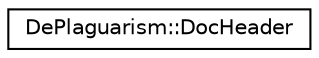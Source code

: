 digraph "Graphical Class Hierarchy"
{
  edge [fontname="Helvetica",fontsize="10",labelfontname="Helvetica",labelfontsize="10"];
  node [fontname="Helvetica",fontsize="10",shape=record];
  rankdir="LR";
  Node1 [label="DePlaguarism::DocHeader",height=0.2,width=0.4,color="black", fillcolor="white", style="filled",URL="$struct_de_plaguarism_1_1_doc_header.html",tooltip="Contains lengths of t__text object strings and numeric values used with t__text. "];
}
